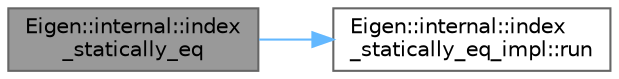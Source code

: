 digraph "Eigen::internal::index_statically_eq"
{
 // LATEX_PDF_SIZE
  bgcolor="transparent";
  edge [fontname=Helvetica,fontsize=10,labelfontname=Helvetica,labelfontsize=10];
  node [fontname=Helvetica,fontsize=10,shape=box,height=0.2,width=0.4];
  rankdir="LR";
  Node1 [id="Node000001",label="Eigen::internal::index\l_statically_eq",height=0.2,width=0.4,color="gray40", fillcolor="grey60", style="filled", fontcolor="black",tooltip=" "];
  Node1 -> Node2 [id="edge2_Node000001_Node000002",color="steelblue1",style="solid",tooltip=" "];
  Node2 [id="Node000002",label="Eigen::internal::index\l_statically_eq_impl::run",height=0.2,width=0.4,color="grey40", fillcolor="white", style="filled",URL="$struct_eigen_1_1internal_1_1index__statically__eq__impl.html#ada28184328b202bc35e359ef95689378",tooltip=" "];
}
